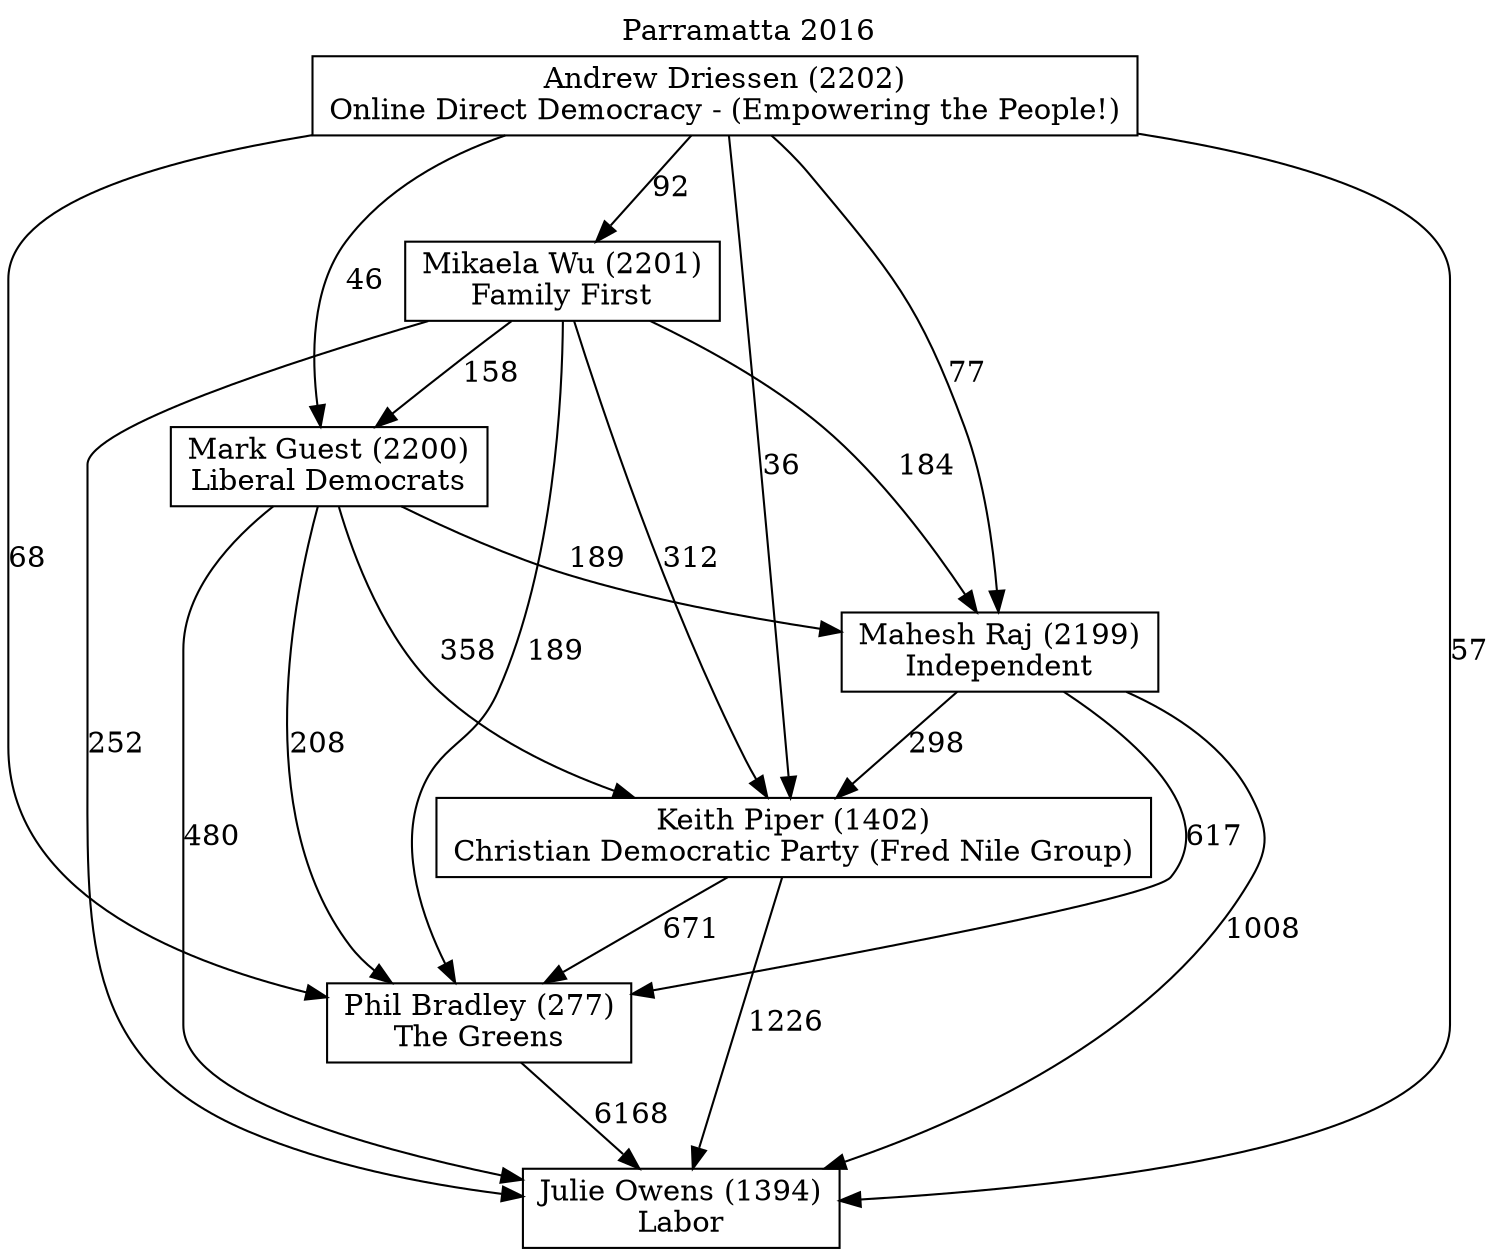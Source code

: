 // House preference flow
digraph "Julie Owens (1394)_Parramatta_2016" {
	graph [label="Parramatta 2016" labelloc=t mclimit=10]
	node [shape=box]
	"Julie Owens (1394)" [label="Julie Owens (1394)
Labor"]
	"Mahesh Raj (2199)" [label="Mahesh Raj (2199)
Independent"]
	"Andrew Driessen (2202)" [label="Andrew Driessen (2202)
Online Direct Democracy - (Empowering the People!)"]
	"Phil Bradley (277)" [label="Phil Bradley (277)
The Greens"]
	"Mark Guest (2200)" [label="Mark Guest (2200)
Liberal Democrats"]
	"Keith Piper (1402)" [label="Keith Piper (1402)
Christian Democratic Party (Fred Nile Group)"]
	"Mikaela Wu (2201)" [label="Mikaela Wu (2201)
Family First"]
	"Mikaela Wu (2201)" -> "Julie Owens (1394)" [label=252]
	"Andrew Driessen (2202)" -> "Mikaela Wu (2201)" [label=92]
	"Keith Piper (1402)" -> "Phil Bradley (277)" [label=671]
	"Andrew Driessen (2202)" -> "Mahesh Raj (2199)" [label=77]
	"Andrew Driessen (2202)" -> "Mark Guest (2200)" [label=46]
	"Mark Guest (2200)" -> "Phil Bradley (277)" [label=208]
	"Andrew Driessen (2202)" -> "Keith Piper (1402)" [label=36]
	"Andrew Driessen (2202)" -> "Julie Owens (1394)" [label=57]
	"Mikaela Wu (2201)" -> "Phil Bradley (277)" [label=189]
	"Mikaela Wu (2201)" -> "Mark Guest (2200)" [label=158]
	"Mahesh Raj (2199)" -> "Julie Owens (1394)" [label=1008]
	"Keith Piper (1402)" -> "Julie Owens (1394)" [label=1226]
	"Mark Guest (2200)" -> "Mahesh Raj (2199)" [label=189]
	"Mahesh Raj (2199)" -> "Keith Piper (1402)" [label=298]
	"Mikaela Wu (2201)" -> "Mahesh Raj (2199)" [label=184]
	"Phil Bradley (277)" -> "Julie Owens (1394)" [label=6168]
	"Mark Guest (2200)" -> "Julie Owens (1394)" [label=480]
	"Mahesh Raj (2199)" -> "Phil Bradley (277)" [label=617]
	"Mark Guest (2200)" -> "Keith Piper (1402)" [label=358]
	"Andrew Driessen (2202)" -> "Phil Bradley (277)" [label=68]
	"Mikaela Wu (2201)" -> "Keith Piper (1402)" [label=312]
}
